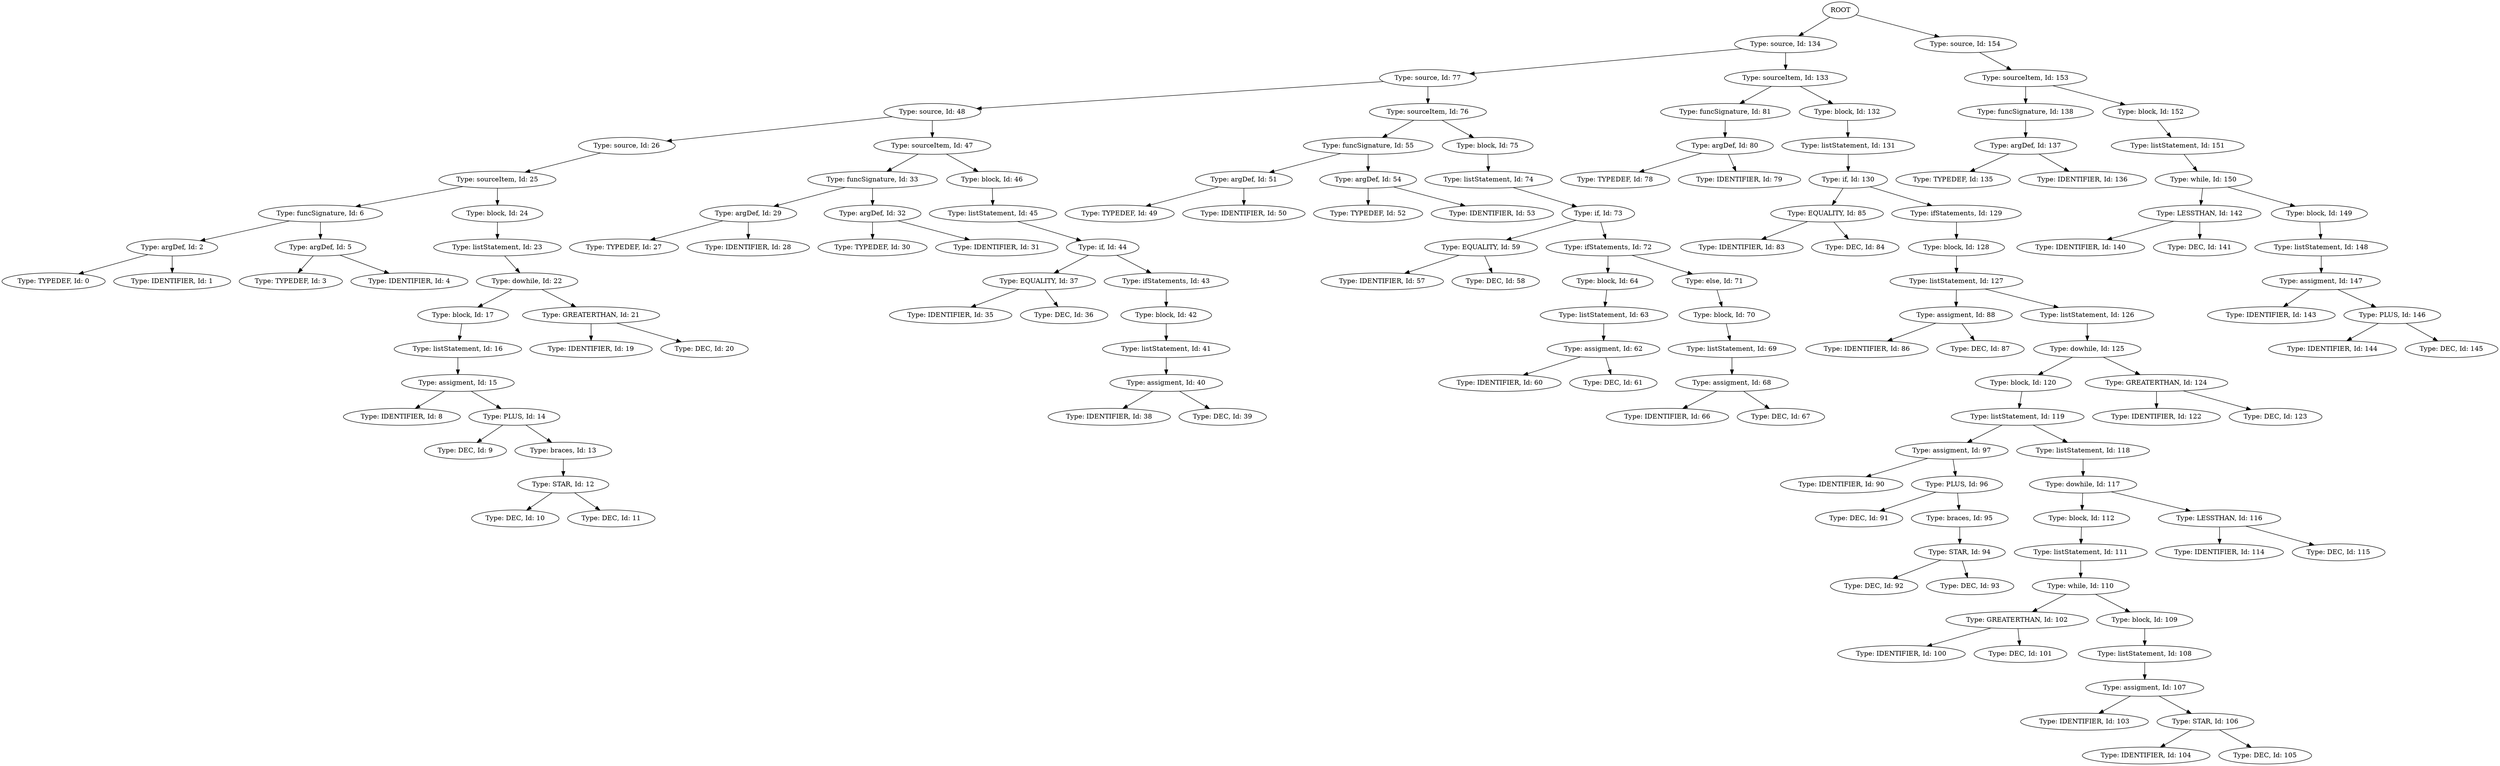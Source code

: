 digraph G {
"ROOT" -> "Type: source, Id: 134""Type: source, Id: 134" -> "Type: source, Id: 77";
"Type: source, Id: 77" -> "Type: source, Id: 48";
"Type: source, Id: 48" -> "Type: source, Id: 26";
"Type: source, Id: 26" -> "Type: sourceItem, Id: 25";
"Type: sourceItem, Id: 25" -> "Type: funcSignature, Id: 6";
"Type: funcSignature, Id: 6" -> "Type: argDef, Id: 2";
"Type: argDef, Id: 2" -> "Type: TYPEDEF, Id: 0";
"Type: argDef, Id: 2" -> "Type: IDENTIFIER, Id: 1";
"Type: funcSignature, Id: 6" -> "Type: argDef, Id: 5";
"Type: argDef, Id: 5" -> "Type: TYPEDEF, Id: 3";
"Type: argDef, Id: 5" -> "Type: IDENTIFIER, Id: 4";
"Type: sourceItem, Id: 25" -> "Type: block, Id: 24";
"Type: block, Id: 24" -> "Type: listStatement, Id: 23";
"Type: listStatement, Id: 23" -> "Type: dowhile, Id: 22";
"Type: dowhile, Id: 22" -> "Type: block, Id: 17";
"Type: block, Id: 17" -> "Type: listStatement, Id: 16";
"Type: listStatement, Id: 16" -> "Type: assigment, Id: 15";
"Type: assigment, Id: 15" -> "Type: IDENTIFIER, Id: 8";
"Type: assigment, Id: 15" -> "Type: PLUS, Id: 14";
"Type: PLUS, Id: 14" -> "Type: DEC, Id: 9";
"Type: PLUS, Id: 14" -> "Type: braces, Id: 13";
"Type: braces, Id: 13" -> "Type: STAR, Id: 12";
"Type: STAR, Id: 12" -> "Type: DEC, Id: 10";
"Type: STAR, Id: 12" -> "Type: DEC, Id: 11";
"Type: dowhile, Id: 22" -> "Type: GREATERTHAN, Id: 21";
"Type: GREATERTHAN, Id: 21" -> "Type: IDENTIFIER, Id: 19";
"Type: GREATERTHAN, Id: 21" -> "Type: DEC, Id: 20";
"Type: source, Id: 48" -> "Type: sourceItem, Id: 47";
"Type: sourceItem, Id: 47" -> "Type: funcSignature, Id: 33";
"Type: funcSignature, Id: 33" -> "Type: argDef, Id: 29";
"Type: argDef, Id: 29" -> "Type: TYPEDEF, Id: 27";
"Type: argDef, Id: 29" -> "Type: IDENTIFIER, Id: 28";
"Type: funcSignature, Id: 33" -> "Type: argDef, Id: 32";
"Type: argDef, Id: 32" -> "Type: TYPEDEF, Id: 30";
"Type: argDef, Id: 32" -> "Type: IDENTIFIER, Id: 31";
"Type: sourceItem, Id: 47" -> "Type: block, Id: 46";
"Type: block, Id: 46" -> "Type: listStatement, Id: 45";
"Type: listStatement, Id: 45" -> "Type: if, Id: 44";
"Type: if, Id: 44" -> "Type: EQUALITY, Id: 37";
"Type: EQUALITY, Id: 37" -> "Type: IDENTIFIER, Id: 35";
"Type: EQUALITY, Id: 37" -> "Type: DEC, Id: 36";
"Type: if, Id: 44" -> "Type: ifStatements, Id: 43";
"Type: ifStatements, Id: 43" -> "Type: block, Id: 42";
"Type: block, Id: 42" -> "Type: listStatement, Id: 41";
"Type: listStatement, Id: 41" -> "Type: assigment, Id: 40";
"Type: assigment, Id: 40" -> "Type: IDENTIFIER, Id: 38";
"Type: assigment, Id: 40" -> "Type: DEC, Id: 39";
"Type: source, Id: 77" -> "Type: sourceItem, Id: 76";
"Type: sourceItem, Id: 76" -> "Type: funcSignature, Id: 55";
"Type: funcSignature, Id: 55" -> "Type: argDef, Id: 51";
"Type: argDef, Id: 51" -> "Type: TYPEDEF, Id: 49";
"Type: argDef, Id: 51" -> "Type: IDENTIFIER, Id: 50";
"Type: funcSignature, Id: 55" -> "Type: argDef, Id: 54";
"Type: argDef, Id: 54" -> "Type: TYPEDEF, Id: 52";
"Type: argDef, Id: 54" -> "Type: IDENTIFIER, Id: 53";
"Type: sourceItem, Id: 76" -> "Type: block, Id: 75";
"Type: block, Id: 75" -> "Type: listStatement, Id: 74";
"Type: listStatement, Id: 74" -> "Type: if, Id: 73";
"Type: if, Id: 73" -> "Type: EQUALITY, Id: 59";
"Type: EQUALITY, Id: 59" -> "Type: IDENTIFIER, Id: 57";
"Type: EQUALITY, Id: 59" -> "Type: DEC, Id: 58";
"Type: if, Id: 73" -> "Type: ifStatements, Id: 72";
"Type: ifStatements, Id: 72" -> "Type: block, Id: 64";
"Type: block, Id: 64" -> "Type: listStatement, Id: 63";
"Type: listStatement, Id: 63" -> "Type: assigment, Id: 62";
"Type: assigment, Id: 62" -> "Type: IDENTIFIER, Id: 60";
"Type: assigment, Id: 62" -> "Type: DEC, Id: 61";
"Type: ifStatements, Id: 72" -> "Type: else, Id: 71";
"Type: else, Id: 71" -> "Type: block, Id: 70";
"Type: block, Id: 70" -> "Type: listStatement, Id: 69";
"Type: listStatement, Id: 69" -> "Type: assigment, Id: 68";
"Type: assigment, Id: 68" -> "Type: IDENTIFIER, Id: 66";
"Type: assigment, Id: 68" -> "Type: DEC, Id: 67";
"Type: source, Id: 134" -> "Type: sourceItem, Id: 133";
"Type: sourceItem, Id: 133" -> "Type: funcSignature, Id: 81";
"Type: funcSignature, Id: 81" -> "Type: argDef, Id: 80";
"Type: argDef, Id: 80" -> "Type: TYPEDEF, Id: 78";
"Type: argDef, Id: 80" -> "Type: IDENTIFIER, Id: 79";
"Type: sourceItem, Id: 133" -> "Type: block, Id: 132";
"Type: block, Id: 132" -> "Type: listStatement, Id: 131";
"Type: listStatement, Id: 131" -> "Type: if, Id: 130";
"Type: if, Id: 130" -> "Type: EQUALITY, Id: 85";
"Type: EQUALITY, Id: 85" -> "Type: IDENTIFIER, Id: 83";
"Type: EQUALITY, Id: 85" -> "Type: DEC, Id: 84";
"Type: if, Id: 130" -> "Type: ifStatements, Id: 129";
"Type: ifStatements, Id: 129" -> "Type: block, Id: 128";
"Type: block, Id: 128" -> "Type: listStatement, Id: 127";
"Type: listStatement, Id: 127" -> "Type: assigment, Id: 88";
"Type: assigment, Id: 88" -> "Type: IDENTIFIER, Id: 86";
"Type: assigment, Id: 88" -> "Type: DEC, Id: 87";
"Type: listStatement, Id: 127" -> "Type: listStatement, Id: 126";
"Type: listStatement, Id: 126" -> "Type: dowhile, Id: 125";
"Type: dowhile, Id: 125" -> "Type: block, Id: 120";
"Type: block, Id: 120" -> "Type: listStatement, Id: 119";
"Type: listStatement, Id: 119" -> "Type: assigment, Id: 97";
"Type: assigment, Id: 97" -> "Type: IDENTIFIER, Id: 90";
"Type: assigment, Id: 97" -> "Type: PLUS, Id: 96";
"Type: PLUS, Id: 96" -> "Type: DEC, Id: 91";
"Type: PLUS, Id: 96" -> "Type: braces, Id: 95";
"Type: braces, Id: 95" -> "Type: STAR, Id: 94";
"Type: STAR, Id: 94" -> "Type: DEC, Id: 92";
"Type: STAR, Id: 94" -> "Type: DEC, Id: 93";
"Type: listStatement, Id: 119" -> "Type: listStatement, Id: 118";
"Type: listStatement, Id: 118" -> "Type: dowhile, Id: 117";
"Type: dowhile, Id: 117" -> "Type: block, Id: 112";
"Type: block, Id: 112" -> "Type: listStatement, Id: 111";
"Type: listStatement, Id: 111" -> "Type: while, Id: 110";
"Type: while, Id: 110" -> "Type: GREATERTHAN, Id: 102";
"Type: GREATERTHAN, Id: 102" -> "Type: IDENTIFIER, Id: 100";
"Type: GREATERTHAN, Id: 102" -> "Type: DEC, Id: 101";
"Type: while, Id: 110" -> "Type: block, Id: 109";
"Type: block, Id: 109" -> "Type: listStatement, Id: 108";
"Type: listStatement, Id: 108" -> "Type: assigment, Id: 107";
"Type: assigment, Id: 107" -> "Type: IDENTIFIER, Id: 103";
"Type: assigment, Id: 107" -> "Type: STAR, Id: 106";
"Type: STAR, Id: 106" -> "Type: IDENTIFIER, Id: 104";
"Type: STAR, Id: 106" -> "Type: DEC, Id: 105";
"Type: dowhile, Id: 117" -> "Type: LESSTHAN, Id: 116";
"Type: LESSTHAN, Id: 116" -> "Type: IDENTIFIER, Id: 114";
"Type: LESSTHAN, Id: 116" -> "Type: DEC, Id: 115";
"Type: dowhile, Id: 125" -> "Type: GREATERTHAN, Id: 124";
"Type: GREATERTHAN, Id: 124" -> "Type: IDENTIFIER, Id: 122";
"Type: GREATERTHAN, Id: 124" -> "Type: DEC, Id: 123";
"ROOT" -> "Type: source, Id: 154""Type: source, Id: 154" -> "Type: sourceItem, Id: 153";
"Type: sourceItem, Id: 153" -> "Type: funcSignature, Id: 138";
"Type: funcSignature, Id: 138" -> "Type: argDef, Id: 137";
"Type: argDef, Id: 137" -> "Type: TYPEDEF, Id: 135";
"Type: argDef, Id: 137" -> "Type: IDENTIFIER, Id: 136";
"Type: sourceItem, Id: 153" -> "Type: block, Id: 152";
"Type: block, Id: 152" -> "Type: listStatement, Id: 151";
"Type: listStatement, Id: 151" -> "Type: while, Id: 150";
"Type: while, Id: 150" -> "Type: LESSTHAN, Id: 142";
"Type: LESSTHAN, Id: 142" -> "Type: IDENTIFIER, Id: 140";
"Type: LESSTHAN, Id: 142" -> "Type: DEC, Id: 141";
"Type: while, Id: 150" -> "Type: block, Id: 149";
"Type: block, Id: 149" -> "Type: listStatement, Id: 148";
"Type: listStatement, Id: 148" -> "Type: assigment, Id: 147";
"Type: assigment, Id: 147" -> "Type: IDENTIFIER, Id: 143";
"Type: assigment, Id: 147" -> "Type: PLUS, Id: 146";
"Type: PLUS, Id: 146" -> "Type: IDENTIFIER, Id: 144";
"Type: PLUS, Id: 146" -> "Type: DEC, Id: 145";

}
